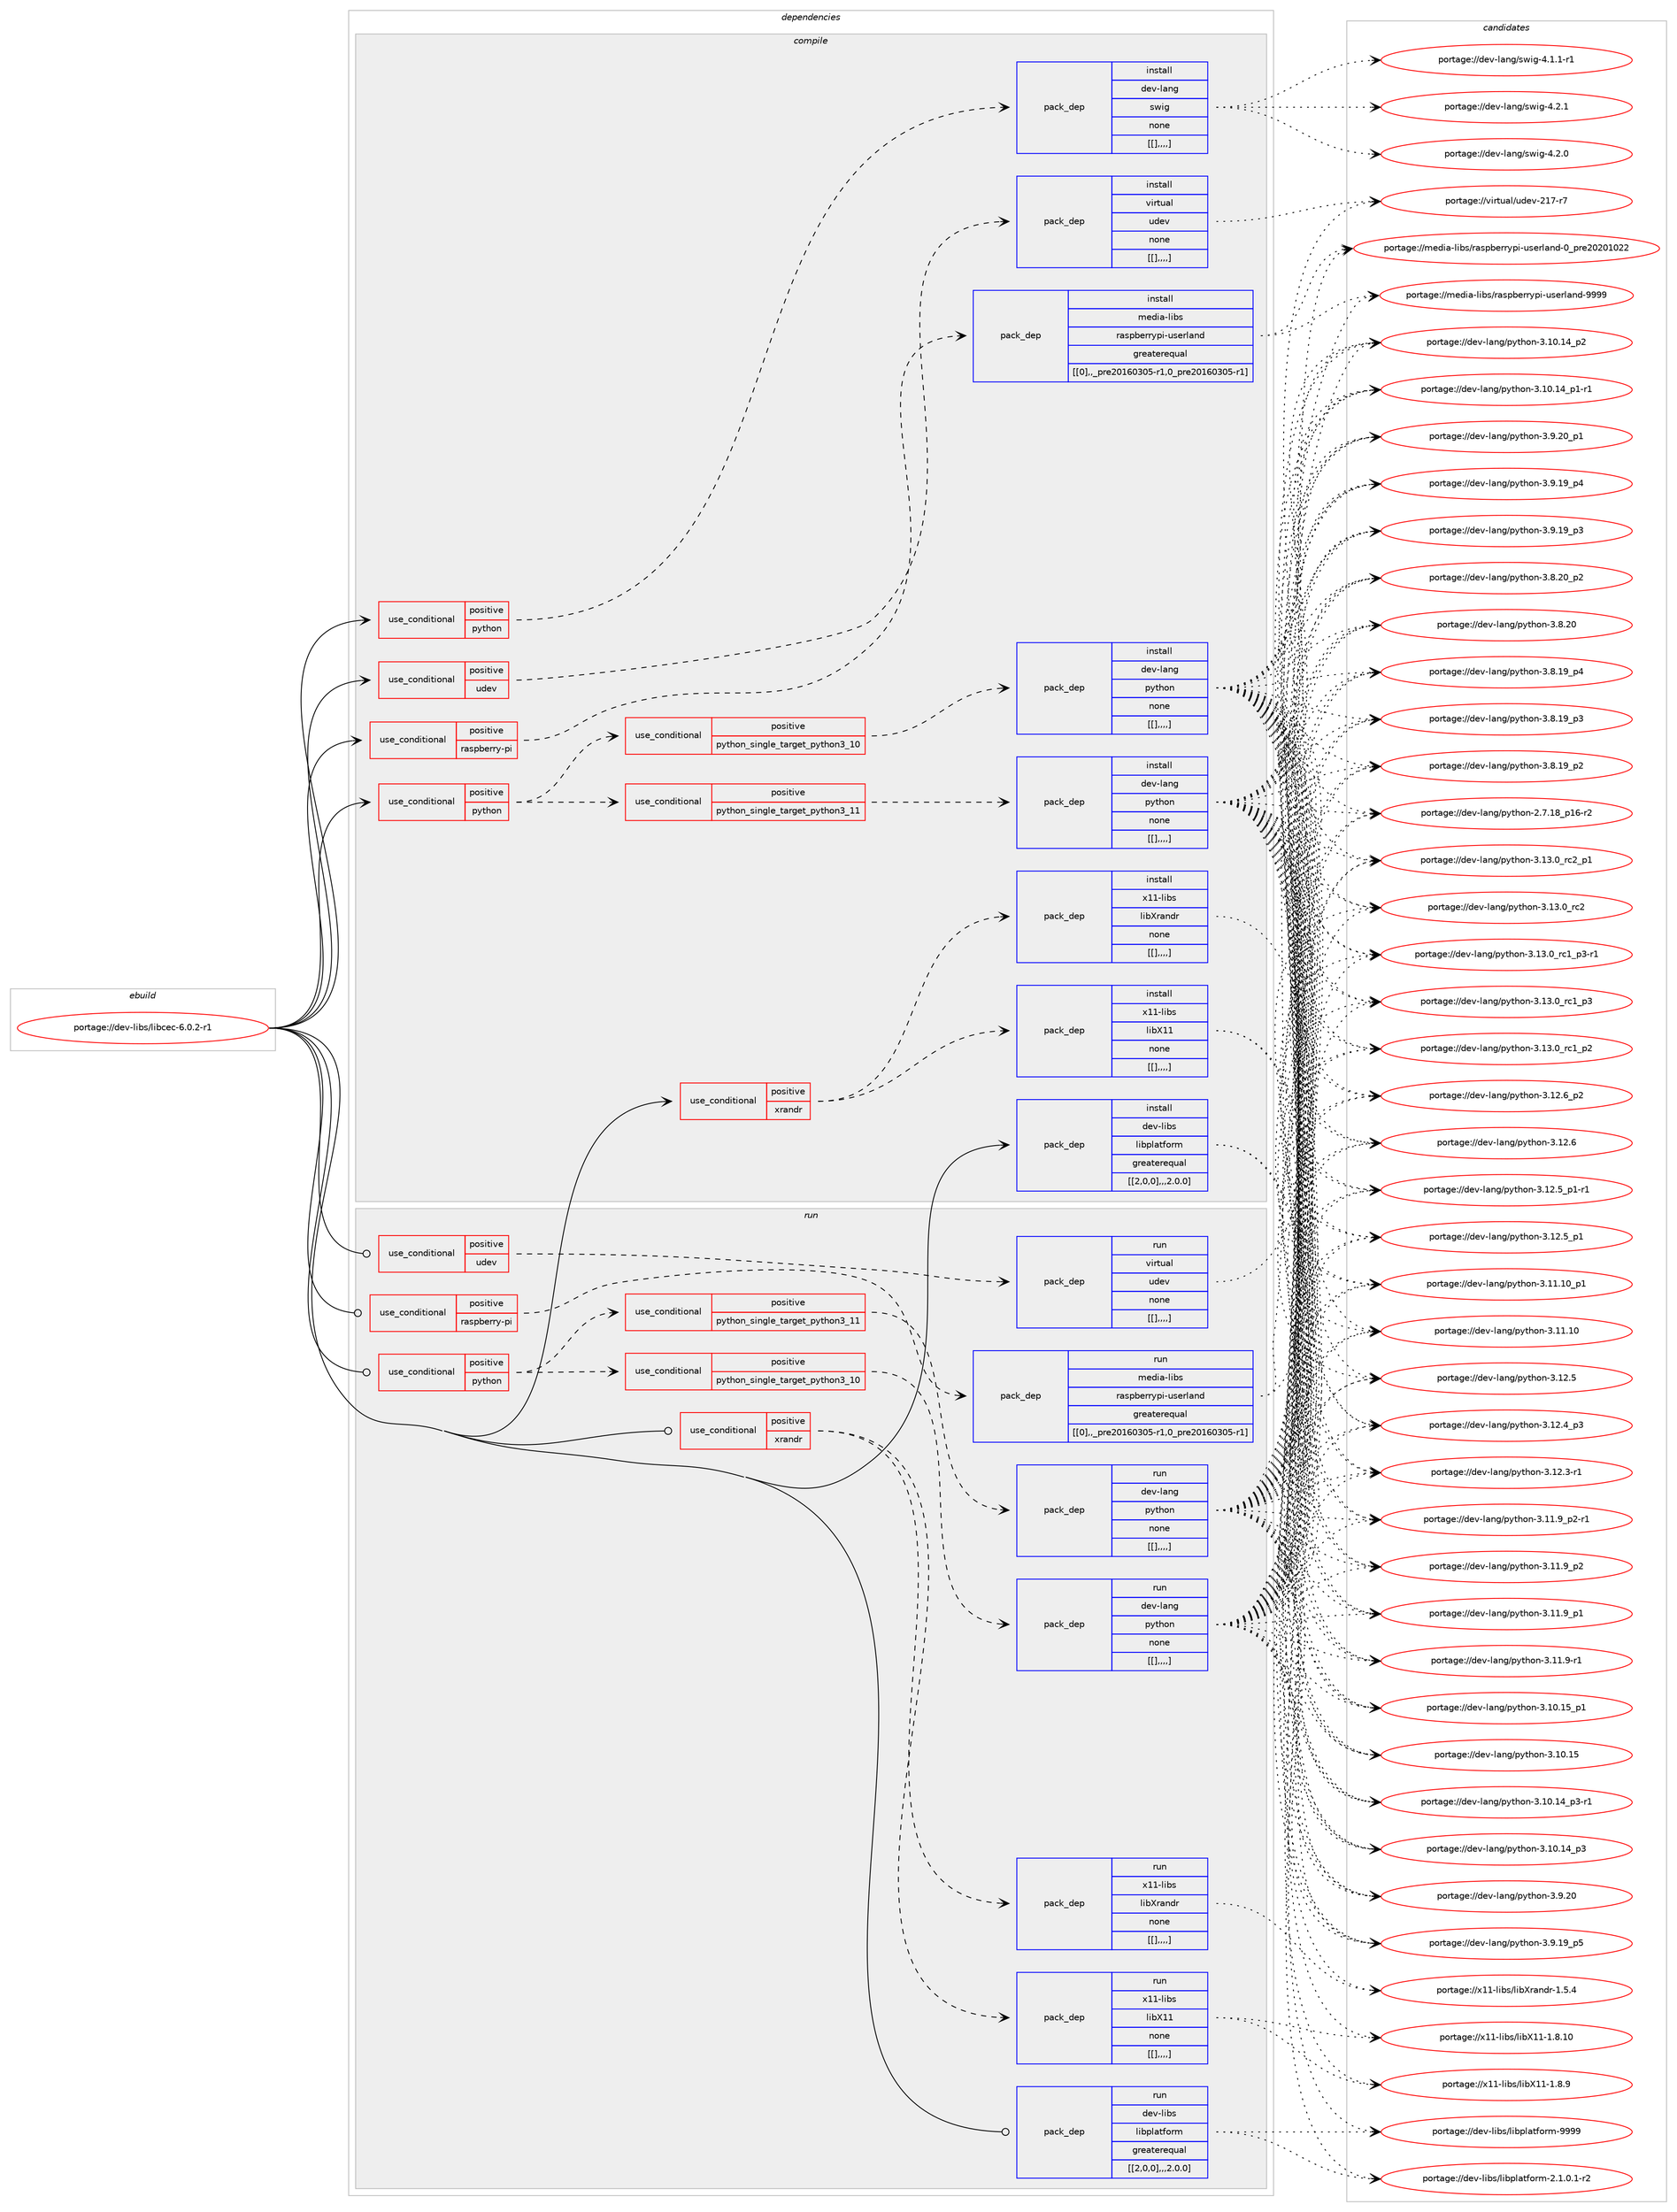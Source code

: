 digraph prolog {

# *************
# Graph options
# *************

newrank=true;
concentrate=true;
compound=true;
graph [rankdir=LR,fontname=Helvetica,fontsize=10,ranksep=1.5];#, ranksep=2.5, nodesep=0.2];
edge  [arrowhead=vee];
node  [fontname=Helvetica,fontsize=10];

# **********
# The ebuild
# **********

subgraph cluster_leftcol {
color=gray;
label=<<i>ebuild</i>>;
id [label="portage://dev-libs/libcec-6.0.2-r1", color=red, width=4, href="../dev-libs/libcec-6.0.2-r1.svg"];
}

# ****************
# The dependencies
# ****************

subgraph cluster_midcol {
color=gray;
label=<<i>dependencies</i>>;
subgraph cluster_compile {
fillcolor="#eeeeee";
style=filled;
label=<<i>compile</i>>;
subgraph cond27446 {
dependency110714 [label=<<TABLE BORDER="0" CELLBORDER="1" CELLSPACING="0" CELLPADDING="4"><TR><TD ROWSPAN="3" CELLPADDING="10">use_conditional</TD></TR><TR><TD>positive</TD></TR><TR><TD>python</TD></TR></TABLE>>, shape=none, color=red];
subgraph cond27447 {
dependency110715 [label=<<TABLE BORDER="0" CELLBORDER="1" CELLSPACING="0" CELLPADDING="4"><TR><TD ROWSPAN="3" CELLPADDING="10">use_conditional</TD></TR><TR><TD>positive</TD></TR><TR><TD>python_single_target_python3_10</TD></TR></TABLE>>, shape=none, color=red];
subgraph pack82116 {
dependency110716 [label=<<TABLE BORDER="0" CELLBORDER="1" CELLSPACING="0" CELLPADDING="4" WIDTH="220"><TR><TD ROWSPAN="6" CELLPADDING="30">pack_dep</TD></TR><TR><TD WIDTH="110">install</TD></TR><TR><TD>dev-lang</TD></TR><TR><TD>python</TD></TR><TR><TD>none</TD></TR><TR><TD>[[],,,,]</TD></TR></TABLE>>, shape=none, color=blue];
}
dependency110715:e -> dependency110716:w [weight=20,style="dashed",arrowhead="vee"];
}
dependency110714:e -> dependency110715:w [weight=20,style="dashed",arrowhead="vee"];
subgraph cond27448 {
dependency110717 [label=<<TABLE BORDER="0" CELLBORDER="1" CELLSPACING="0" CELLPADDING="4"><TR><TD ROWSPAN="3" CELLPADDING="10">use_conditional</TD></TR><TR><TD>positive</TD></TR><TR><TD>python_single_target_python3_11</TD></TR></TABLE>>, shape=none, color=red];
subgraph pack82117 {
dependency110718 [label=<<TABLE BORDER="0" CELLBORDER="1" CELLSPACING="0" CELLPADDING="4" WIDTH="220"><TR><TD ROWSPAN="6" CELLPADDING="30">pack_dep</TD></TR><TR><TD WIDTH="110">install</TD></TR><TR><TD>dev-lang</TD></TR><TR><TD>python</TD></TR><TR><TD>none</TD></TR><TR><TD>[[],,,,]</TD></TR></TABLE>>, shape=none, color=blue];
}
dependency110717:e -> dependency110718:w [weight=20,style="dashed",arrowhead="vee"];
}
dependency110714:e -> dependency110717:w [weight=20,style="dashed",arrowhead="vee"];
}
id:e -> dependency110714:w [weight=20,style="solid",arrowhead="vee"];
subgraph cond27449 {
dependency110719 [label=<<TABLE BORDER="0" CELLBORDER="1" CELLSPACING="0" CELLPADDING="4"><TR><TD ROWSPAN="3" CELLPADDING="10">use_conditional</TD></TR><TR><TD>positive</TD></TR><TR><TD>python</TD></TR></TABLE>>, shape=none, color=red];
subgraph pack82118 {
dependency110720 [label=<<TABLE BORDER="0" CELLBORDER="1" CELLSPACING="0" CELLPADDING="4" WIDTH="220"><TR><TD ROWSPAN="6" CELLPADDING="30">pack_dep</TD></TR><TR><TD WIDTH="110">install</TD></TR><TR><TD>dev-lang</TD></TR><TR><TD>swig</TD></TR><TR><TD>none</TD></TR><TR><TD>[[],,,,]</TD></TR></TABLE>>, shape=none, color=blue];
}
dependency110719:e -> dependency110720:w [weight=20,style="dashed",arrowhead="vee"];
}
id:e -> dependency110719:w [weight=20,style="solid",arrowhead="vee"];
subgraph cond27450 {
dependency110721 [label=<<TABLE BORDER="0" CELLBORDER="1" CELLSPACING="0" CELLPADDING="4"><TR><TD ROWSPAN="3" CELLPADDING="10">use_conditional</TD></TR><TR><TD>positive</TD></TR><TR><TD>raspberry-pi</TD></TR></TABLE>>, shape=none, color=red];
subgraph pack82119 {
dependency110722 [label=<<TABLE BORDER="0" CELLBORDER="1" CELLSPACING="0" CELLPADDING="4" WIDTH="220"><TR><TD ROWSPAN="6" CELLPADDING="30">pack_dep</TD></TR><TR><TD WIDTH="110">install</TD></TR><TR><TD>media-libs</TD></TR><TR><TD>raspberrypi-userland</TD></TR><TR><TD>greaterequal</TD></TR><TR><TD>[[0],,_pre20160305-r1,0_pre20160305-r1]</TD></TR></TABLE>>, shape=none, color=blue];
}
dependency110721:e -> dependency110722:w [weight=20,style="dashed",arrowhead="vee"];
}
id:e -> dependency110721:w [weight=20,style="solid",arrowhead="vee"];
subgraph cond27451 {
dependency110723 [label=<<TABLE BORDER="0" CELLBORDER="1" CELLSPACING="0" CELLPADDING="4"><TR><TD ROWSPAN="3" CELLPADDING="10">use_conditional</TD></TR><TR><TD>positive</TD></TR><TR><TD>udev</TD></TR></TABLE>>, shape=none, color=red];
subgraph pack82120 {
dependency110724 [label=<<TABLE BORDER="0" CELLBORDER="1" CELLSPACING="0" CELLPADDING="4" WIDTH="220"><TR><TD ROWSPAN="6" CELLPADDING="30">pack_dep</TD></TR><TR><TD WIDTH="110">install</TD></TR><TR><TD>virtual</TD></TR><TR><TD>udev</TD></TR><TR><TD>none</TD></TR><TR><TD>[[],,,,]</TD></TR></TABLE>>, shape=none, color=blue];
}
dependency110723:e -> dependency110724:w [weight=20,style="dashed",arrowhead="vee"];
}
id:e -> dependency110723:w [weight=20,style="solid",arrowhead="vee"];
subgraph cond27452 {
dependency110725 [label=<<TABLE BORDER="0" CELLBORDER="1" CELLSPACING="0" CELLPADDING="4"><TR><TD ROWSPAN="3" CELLPADDING="10">use_conditional</TD></TR><TR><TD>positive</TD></TR><TR><TD>xrandr</TD></TR></TABLE>>, shape=none, color=red];
subgraph pack82121 {
dependency110726 [label=<<TABLE BORDER="0" CELLBORDER="1" CELLSPACING="0" CELLPADDING="4" WIDTH="220"><TR><TD ROWSPAN="6" CELLPADDING="30">pack_dep</TD></TR><TR><TD WIDTH="110">install</TD></TR><TR><TD>x11-libs</TD></TR><TR><TD>libX11</TD></TR><TR><TD>none</TD></TR><TR><TD>[[],,,,]</TD></TR></TABLE>>, shape=none, color=blue];
}
dependency110725:e -> dependency110726:w [weight=20,style="dashed",arrowhead="vee"];
subgraph pack82122 {
dependency110727 [label=<<TABLE BORDER="0" CELLBORDER="1" CELLSPACING="0" CELLPADDING="4" WIDTH="220"><TR><TD ROWSPAN="6" CELLPADDING="30">pack_dep</TD></TR><TR><TD WIDTH="110">install</TD></TR><TR><TD>x11-libs</TD></TR><TR><TD>libXrandr</TD></TR><TR><TD>none</TD></TR><TR><TD>[[],,,,]</TD></TR></TABLE>>, shape=none, color=blue];
}
dependency110725:e -> dependency110727:w [weight=20,style="dashed",arrowhead="vee"];
}
id:e -> dependency110725:w [weight=20,style="solid",arrowhead="vee"];
subgraph pack82123 {
dependency110728 [label=<<TABLE BORDER="0" CELLBORDER="1" CELLSPACING="0" CELLPADDING="4" WIDTH="220"><TR><TD ROWSPAN="6" CELLPADDING="30">pack_dep</TD></TR><TR><TD WIDTH="110">install</TD></TR><TR><TD>dev-libs</TD></TR><TR><TD>libplatform</TD></TR><TR><TD>greaterequal</TD></TR><TR><TD>[[2,0,0],,,2.0.0]</TD></TR></TABLE>>, shape=none, color=blue];
}
id:e -> dependency110728:w [weight=20,style="solid",arrowhead="vee"];
}
subgraph cluster_compileandrun {
fillcolor="#eeeeee";
style=filled;
label=<<i>compile and run</i>>;
}
subgraph cluster_run {
fillcolor="#eeeeee";
style=filled;
label=<<i>run</i>>;
subgraph cond27453 {
dependency110729 [label=<<TABLE BORDER="0" CELLBORDER="1" CELLSPACING="0" CELLPADDING="4"><TR><TD ROWSPAN="3" CELLPADDING="10">use_conditional</TD></TR><TR><TD>positive</TD></TR><TR><TD>python</TD></TR></TABLE>>, shape=none, color=red];
subgraph cond27454 {
dependency110730 [label=<<TABLE BORDER="0" CELLBORDER="1" CELLSPACING="0" CELLPADDING="4"><TR><TD ROWSPAN="3" CELLPADDING="10">use_conditional</TD></TR><TR><TD>positive</TD></TR><TR><TD>python_single_target_python3_10</TD></TR></TABLE>>, shape=none, color=red];
subgraph pack82124 {
dependency110731 [label=<<TABLE BORDER="0" CELLBORDER="1" CELLSPACING="0" CELLPADDING="4" WIDTH="220"><TR><TD ROWSPAN="6" CELLPADDING="30">pack_dep</TD></TR><TR><TD WIDTH="110">run</TD></TR><TR><TD>dev-lang</TD></TR><TR><TD>python</TD></TR><TR><TD>none</TD></TR><TR><TD>[[],,,,]</TD></TR></TABLE>>, shape=none, color=blue];
}
dependency110730:e -> dependency110731:w [weight=20,style="dashed",arrowhead="vee"];
}
dependency110729:e -> dependency110730:w [weight=20,style="dashed",arrowhead="vee"];
subgraph cond27455 {
dependency110732 [label=<<TABLE BORDER="0" CELLBORDER="1" CELLSPACING="0" CELLPADDING="4"><TR><TD ROWSPAN="3" CELLPADDING="10">use_conditional</TD></TR><TR><TD>positive</TD></TR><TR><TD>python_single_target_python3_11</TD></TR></TABLE>>, shape=none, color=red];
subgraph pack82125 {
dependency110733 [label=<<TABLE BORDER="0" CELLBORDER="1" CELLSPACING="0" CELLPADDING="4" WIDTH="220"><TR><TD ROWSPAN="6" CELLPADDING="30">pack_dep</TD></TR><TR><TD WIDTH="110">run</TD></TR><TR><TD>dev-lang</TD></TR><TR><TD>python</TD></TR><TR><TD>none</TD></TR><TR><TD>[[],,,,]</TD></TR></TABLE>>, shape=none, color=blue];
}
dependency110732:e -> dependency110733:w [weight=20,style="dashed",arrowhead="vee"];
}
dependency110729:e -> dependency110732:w [weight=20,style="dashed",arrowhead="vee"];
}
id:e -> dependency110729:w [weight=20,style="solid",arrowhead="odot"];
subgraph cond27456 {
dependency110734 [label=<<TABLE BORDER="0" CELLBORDER="1" CELLSPACING="0" CELLPADDING="4"><TR><TD ROWSPAN="3" CELLPADDING="10">use_conditional</TD></TR><TR><TD>positive</TD></TR><TR><TD>raspberry-pi</TD></TR></TABLE>>, shape=none, color=red];
subgraph pack82126 {
dependency110735 [label=<<TABLE BORDER="0" CELLBORDER="1" CELLSPACING="0" CELLPADDING="4" WIDTH="220"><TR><TD ROWSPAN="6" CELLPADDING="30">pack_dep</TD></TR><TR><TD WIDTH="110">run</TD></TR><TR><TD>media-libs</TD></TR><TR><TD>raspberrypi-userland</TD></TR><TR><TD>greaterequal</TD></TR><TR><TD>[[0],,_pre20160305-r1,0_pre20160305-r1]</TD></TR></TABLE>>, shape=none, color=blue];
}
dependency110734:e -> dependency110735:w [weight=20,style="dashed",arrowhead="vee"];
}
id:e -> dependency110734:w [weight=20,style="solid",arrowhead="odot"];
subgraph cond27457 {
dependency110736 [label=<<TABLE BORDER="0" CELLBORDER="1" CELLSPACING="0" CELLPADDING="4"><TR><TD ROWSPAN="3" CELLPADDING="10">use_conditional</TD></TR><TR><TD>positive</TD></TR><TR><TD>udev</TD></TR></TABLE>>, shape=none, color=red];
subgraph pack82127 {
dependency110737 [label=<<TABLE BORDER="0" CELLBORDER="1" CELLSPACING="0" CELLPADDING="4" WIDTH="220"><TR><TD ROWSPAN="6" CELLPADDING="30">pack_dep</TD></TR><TR><TD WIDTH="110">run</TD></TR><TR><TD>virtual</TD></TR><TR><TD>udev</TD></TR><TR><TD>none</TD></TR><TR><TD>[[],,,,]</TD></TR></TABLE>>, shape=none, color=blue];
}
dependency110736:e -> dependency110737:w [weight=20,style="dashed",arrowhead="vee"];
}
id:e -> dependency110736:w [weight=20,style="solid",arrowhead="odot"];
subgraph cond27458 {
dependency110738 [label=<<TABLE BORDER="0" CELLBORDER="1" CELLSPACING="0" CELLPADDING="4"><TR><TD ROWSPAN="3" CELLPADDING="10">use_conditional</TD></TR><TR><TD>positive</TD></TR><TR><TD>xrandr</TD></TR></TABLE>>, shape=none, color=red];
subgraph pack82128 {
dependency110739 [label=<<TABLE BORDER="0" CELLBORDER="1" CELLSPACING="0" CELLPADDING="4" WIDTH="220"><TR><TD ROWSPAN="6" CELLPADDING="30">pack_dep</TD></TR><TR><TD WIDTH="110">run</TD></TR><TR><TD>x11-libs</TD></TR><TR><TD>libX11</TD></TR><TR><TD>none</TD></TR><TR><TD>[[],,,,]</TD></TR></TABLE>>, shape=none, color=blue];
}
dependency110738:e -> dependency110739:w [weight=20,style="dashed",arrowhead="vee"];
subgraph pack82129 {
dependency110740 [label=<<TABLE BORDER="0" CELLBORDER="1" CELLSPACING="0" CELLPADDING="4" WIDTH="220"><TR><TD ROWSPAN="6" CELLPADDING="30">pack_dep</TD></TR><TR><TD WIDTH="110">run</TD></TR><TR><TD>x11-libs</TD></TR><TR><TD>libXrandr</TD></TR><TR><TD>none</TD></TR><TR><TD>[[],,,,]</TD></TR></TABLE>>, shape=none, color=blue];
}
dependency110738:e -> dependency110740:w [weight=20,style="dashed",arrowhead="vee"];
}
id:e -> dependency110738:w [weight=20,style="solid",arrowhead="odot"];
subgraph pack82130 {
dependency110741 [label=<<TABLE BORDER="0" CELLBORDER="1" CELLSPACING="0" CELLPADDING="4" WIDTH="220"><TR><TD ROWSPAN="6" CELLPADDING="30">pack_dep</TD></TR><TR><TD WIDTH="110">run</TD></TR><TR><TD>dev-libs</TD></TR><TR><TD>libplatform</TD></TR><TR><TD>greaterequal</TD></TR><TR><TD>[[2,0,0],,,2.0.0]</TD></TR></TABLE>>, shape=none, color=blue];
}
id:e -> dependency110741:w [weight=20,style="solid",arrowhead="odot"];
}
}

# **************
# The candidates
# **************

subgraph cluster_choices {
rank=same;
color=gray;
label=<<i>candidates</i>>;

subgraph choice82116 {
color=black;
nodesep=1;
choice100101118451089711010347112121116104111110455146495146489511499509511249 [label="portage://dev-lang/python-3.13.0_rc2_p1", color=red, width=4,href="../dev-lang/python-3.13.0_rc2_p1.svg"];
choice10010111845108971101034711212111610411111045514649514648951149950 [label="portage://dev-lang/python-3.13.0_rc2", color=red, width=4,href="../dev-lang/python-3.13.0_rc2.svg"];
choice1001011184510897110103471121211161041111104551464951464895114994995112514511449 [label="portage://dev-lang/python-3.13.0_rc1_p3-r1", color=red, width=4,href="../dev-lang/python-3.13.0_rc1_p3-r1.svg"];
choice100101118451089711010347112121116104111110455146495146489511499499511251 [label="portage://dev-lang/python-3.13.0_rc1_p3", color=red, width=4,href="../dev-lang/python-3.13.0_rc1_p3.svg"];
choice100101118451089711010347112121116104111110455146495146489511499499511250 [label="portage://dev-lang/python-3.13.0_rc1_p2", color=red, width=4,href="../dev-lang/python-3.13.0_rc1_p2.svg"];
choice100101118451089711010347112121116104111110455146495046549511250 [label="portage://dev-lang/python-3.12.6_p2", color=red, width=4,href="../dev-lang/python-3.12.6_p2.svg"];
choice10010111845108971101034711212111610411111045514649504654 [label="portage://dev-lang/python-3.12.6", color=red, width=4,href="../dev-lang/python-3.12.6.svg"];
choice1001011184510897110103471121211161041111104551464950465395112494511449 [label="portage://dev-lang/python-3.12.5_p1-r1", color=red, width=4,href="../dev-lang/python-3.12.5_p1-r1.svg"];
choice100101118451089711010347112121116104111110455146495046539511249 [label="portage://dev-lang/python-3.12.5_p1", color=red, width=4,href="../dev-lang/python-3.12.5_p1.svg"];
choice10010111845108971101034711212111610411111045514649504653 [label="portage://dev-lang/python-3.12.5", color=red, width=4,href="../dev-lang/python-3.12.5.svg"];
choice100101118451089711010347112121116104111110455146495046529511251 [label="portage://dev-lang/python-3.12.4_p3", color=red, width=4,href="../dev-lang/python-3.12.4_p3.svg"];
choice100101118451089711010347112121116104111110455146495046514511449 [label="portage://dev-lang/python-3.12.3-r1", color=red, width=4,href="../dev-lang/python-3.12.3-r1.svg"];
choice10010111845108971101034711212111610411111045514649494649489511249 [label="portage://dev-lang/python-3.11.10_p1", color=red, width=4,href="../dev-lang/python-3.11.10_p1.svg"];
choice1001011184510897110103471121211161041111104551464949464948 [label="portage://dev-lang/python-3.11.10", color=red, width=4,href="../dev-lang/python-3.11.10.svg"];
choice1001011184510897110103471121211161041111104551464949465795112504511449 [label="portage://dev-lang/python-3.11.9_p2-r1", color=red, width=4,href="../dev-lang/python-3.11.9_p2-r1.svg"];
choice100101118451089711010347112121116104111110455146494946579511250 [label="portage://dev-lang/python-3.11.9_p2", color=red, width=4,href="../dev-lang/python-3.11.9_p2.svg"];
choice100101118451089711010347112121116104111110455146494946579511249 [label="portage://dev-lang/python-3.11.9_p1", color=red, width=4,href="../dev-lang/python-3.11.9_p1.svg"];
choice100101118451089711010347112121116104111110455146494946574511449 [label="portage://dev-lang/python-3.11.9-r1", color=red, width=4,href="../dev-lang/python-3.11.9-r1.svg"];
choice10010111845108971101034711212111610411111045514649484649539511249 [label="portage://dev-lang/python-3.10.15_p1", color=red, width=4,href="../dev-lang/python-3.10.15_p1.svg"];
choice1001011184510897110103471121211161041111104551464948464953 [label="portage://dev-lang/python-3.10.15", color=red, width=4,href="../dev-lang/python-3.10.15.svg"];
choice100101118451089711010347112121116104111110455146494846495295112514511449 [label="portage://dev-lang/python-3.10.14_p3-r1", color=red, width=4,href="../dev-lang/python-3.10.14_p3-r1.svg"];
choice10010111845108971101034711212111610411111045514649484649529511251 [label="portage://dev-lang/python-3.10.14_p3", color=red, width=4,href="../dev-lang/python-3.10.14_p3.svg"];
choice10010111845108971101034711212111610411111045514649484649529511250 [label="portage://dev-lang/python-3.10.14_p2", color=red, width=4,href="../dev-lang/python-3.10.14_p2.svg"];
choice100101118451089711010347112121116104111110455146494846495295112494511449 [label="portage://dev-lang/python-3.10.14_p1-r1", color=red, width=4,href="../dev-lang/python-3.10.14_p1-r1.svg"];
choice100101118451089711010347112121116104111110455146574650489511249 [label="portage://dev-lang/python-3.9.20_p1", color=red, width=4,href="../dev-lang/python-3.9.20_p1.svg"];
choice10010111845108971101034711212111610411111045514657465048 [label="portage://dev-lang/python-3.9.20", color=red, width=4,href="../dev-lang/python-3.9.20.svg"];
choice100101118451089711010347112121116104111110455146574649579511253 [label="portage://dev-lang/python-3.9.19_p5", color=red, width=4,href="../dev-lang/python-3.9.19_p5.svg"];
choice100101118451089711010347112121116104111110455146574649579511252 [label="portage://dev-lang/python-3.9.19_p4", color=red, width=4,href="../dev-lang/python-3.9.19_p4.svg"];
choice100101118451089711010347112121116104111110455146574649579511251 [label="portage://dev-lang/python-3.9.19_p3", color=red, width=4,href="../dev-lang/python-3.9.19_p3.svg"];
choice100101118451089711010347112121116104111110455146564650489511250 [label="portage://dev-lang/python-3.8.20_p2", color=red, width=4,href="../dev-lang/python-3.8.20_p2.svg"];
choice10010111845108971101034711212111610411111045514656465048 [label="portage://dev-lang/python-3.8.20", color=red, width=4,href="../dev-lang/python-3.8.20.svg"];
choice100101118451089711010347112121116104111110455146564649579511252 [label="portage://dev-lang/python-3.8.19_p4", color=red, width=4,href="../dev-lang/python-3.8.19_p4.svg"];
choice100101118451089711010347112121116104111110455146564649579511251 [label="portage://dev-lang/python-3.8.19_p3", color=red, width=4,href="../dev-lang/python-3.8.19_p3.svg"];
choice100101118451089711010347112121116104111110455146564649579511250 [label="portage://dev-lang/python-3.8.19_p2", color=red, width=4,href="../dev-lang/python-3.8.19_p2.svg"];
choice100101118451089711010347112121116104111110455046554649569511249544511450 [label="portage://dev-lang/python-2.7.18_p16-r2", color=red, width=4,href="../dev-lang/python-2.7.18_p16-r2.svg"];
dependency110716:e -> choice100101118451089711010347112121116104111110455146495146489511499509511249:w [style=dotted,weight="100"];
dependency110716:e -> choice10010111845108971101034711212111610411111045514649514648951149950:w [style=dotted,weight="100"];
dependency110716:e -> choice1001011184510897110103471121211161041111104551464951464895114994995112514511449:w [style=dotted,weight="100"];
dependency110716:e -> choice100101118451089711010347112121116104111110455146495146489511499499511251:w [style=dotted,weight="100"];
dependency110716:e -> choice100101118451089711010347112121116104111110455146495146489511499499511250:w [style=dotted,weight="100"];
dependency110716:e -> choice100101118451089711010347112121116104111110455146495046549511250:w [style=dotted,weight="100"];
dependency110716:e -> choice10010111845108971101034711212111610411111045514649504654:w [style=dotted,weight="100"];
dependency110716:e -> choice1001011184510897110103471121211161041111104551464950465395112494511449:w [style=dotted,weight="100"];
dependency110716:e -> choice100101118451089711010347112121116104111110455146495046539511249:w [style=dotted,weight="100"];
dependency110716:e -> choice10010111845108971101034711212111610411111045514649504653:w [style=dotted,weight="100"];
dependency110716:e -> choice100101118451089711010347112121116104111110455146495046529511251:w [style=dotted,weight="100"];
dependency110716:e -> choice100101118451089711010347112121116104111110455146495046514511449:w [style=dotted,weight="100"];
dependency110716:e -> choice10010111845108971101034711212111610411111045514649494649489511249:w [style=dotted,weight="100"];
dependency110716:e -> choice1001011184510897110103471121211161041111104551464949464948:w [style=dotted,weight="100"];
dependency110716:e -> choice1001011184510897110103471121211161041111104551464949465795112504511449:w [style=dotted,weight="100"];
dependency110716:e -> choice100101118451089711010347112121116104111110455146494946579511250:w [style=dotted,weight="100"];
dependency110716:e -> choice100101118451089711010347112121116104111110455146494946579511249:w [style=dotted,weight="100"];
dependency110716:e -> choice100101118451089711010347112121116104111110455146494946574511449:w [style=dotted,weight="100"];
dependency110716:e -> choice10010111845108971101034711212111610411111045514649484649539511249:w [style=dotted,weight="100"];
dependency110716:e -> choice1001011184510897110103471121211161041111104551464948464953:w [style=dotted,weight="100"];
dependency110716:e -> choice100101118451089711010347112121116104111110455146494846495295112514511449:w [style=dotted,weight="100"];
dependency110716:e -> choice10010111845108971101034711212111610411111045514649484649529511251:w [style=dotted,weight="100"];
dependency110716:e -> choice10010111845108971101034711212111610411111045514649484649529511250:w [style=dotted,weight="100"];
dependency110716:e -> choice100101118451089711010347112121116104111110455146494846495295112494511449:w [style=dotted,weight="100"];
dependency110716:e -> choice100101118451089711010347112121116104111110455146574650489511249:w [style=dotted,weight="100"];
dependency110716:e -> choice10010111845108971101034711212111610411111045514657465048:w [style=dotted,weight="100"];
dependency110716:e -> choice100101118451089711010347112121116104111110455146574649579511253:w [style=dotted,weight="100"];
dependency110716:e -> choice100101118451089711010347112121116104111110455146574649579511252:w [style=dotted,weight="100"];
dependency110716:e -> choice100101118451089711010347112121116104111110455146574649579511251:w [style=dotted,weight="100"];
dependency110716:e -> choice100101118451089711010347112121116104111110455146564650489511250:w [style=dotted,weight="100"];
dependency110716:e -> choice10010111845108971101034711212111610411111045514656465048:w [style=dotted,weight="100"];
dependency110716:e -> choice100101118451089711010347112121116104111110455146564649579511252:w [style=dotted,weight="100"];
dependency110716:e -> choice100101118451089711010347112121116104111110455146564649579511251:w [style=dotted,weight="100"];
dependency110716:e -> choice100101118451089711010347112121116104111110455146564649579511250:w [style=dotted,weight="100"];
dependency110716:e -> choice100101118451089711010347112121116104111110455046554649569511249544511450:w [style=dotted,weight="100"];
}
subgraph choice82117 {
color=black;
nodesep=1;
choice100101118451089711010347112121116104111110455146495146489511499509511249 [label="portage://dev-lang/python-3.13.0_rc2_p1", color=red, width=4,href="../dev-lang/python-3.13.0_rc2_p1.svg"];
choice10010111845108971101034711212111610411111045514649514648951149950 [label="portage://dev-lang/python-3.13.0_rc2", color=red, width=4,href="../dev-lang/python-3.13.0_rc2.svg"];
choice1001011184510897110103471121211161041111104551464951464895114994995112514511449 [label="portage://dev-lang/python-3.13.0_rc1_p3-r1", color=red, width=4,href="../dev-lang/python-3.13.0_rc1_p3-r1.svg"];
choice100101118451089711010347112121116104111110455146495146489511499499511251 [label="portage://dev-lang/python-3.13.0_rc1_p3", color=red, width=4,href="../dev-lang/python-3.13.0_rc1_p3.svg"];
choice100101118451089711010347112121116104111110455146495146489511499499511250 [label="portage://dev-lang/python-3.13.0_rc1_p2", color=red, width=4,href="../dev-lang/python-3.13.0_rc1_p2.svg"];
choice100101118451089711010347112121116104111110455146495046549511250 [label="portage://dev-lang/python-3.12.6_p2", color=red, width=4,href="../dev-lang/python-3.12.6_p2.svg"];
choice10010111845108971101034711212111610411111045514649504654 [label="portage://dev-lang/python-3.12.6", color=red, width=4,href="../dev-lang/python-3.12.6.svg"];
choice1001011184510897110103471121211161041111104551464950465395112494511449 [label="portage://dev-lang/python-3.12.5_p1-r1", color=red, width=4,href="../dev-lang/python-3.12.5_p1-r1.svg"];
choice100101118451089711010347112121116104111110455146495046539511249 [label="portage://dev-lang/python-3.12.5_p1", color=red, width=4,href="../dev-lang/python-3.12.5_p1.svg"];
choice10010111845108971101034711212111610411111045514649504653 [label="portage://dev-lang/python-3.12.5", color=red, width=4,href="../dev-lang/python-3.12.5.svg"];
choice100101118451089711010347112121116104111110455146495046529511251 [label="portage://dev-lang/python-3.12.4_p3", color=red, width=4,href="../dev-lang/python-3.12.4_p3.svg"];
choice100101118451089711010347112121116104111110455146495046514511449 [label="portage://dev-lang/python-3.12.3-r1", color=red, width=4,href="../dev-lang/python-3.12.3-r1.svg"];
choice10010111845108971101034711212111610411111045514649494649489511249 [label="portage://dev-lang/python-3.11.10_p1", color=red, width=4,href="../dev-lang/python-3.11.10_p1.svg"];
choice1001011184510897110103471121211161041111104551464949464948 [label="portage://dev-lang/python-3.11.10", color=red, width=4,href="../dev-lang/python-3.11.10.svg"];
choice1001011184510897110103471121211161041111104551464949465795112504511449 [label="portage://dev-lang/python-3.11.9_p2-r1", color=red, width=4,href="../dev-lang/python-3.11.9_p2-r1.svg"];
choice100101118451089711010347112121116104111110455146494946579511250 [label="portage://dev-lang/python-3.11.9_p2", color=red, width=4,href="../dev-lang/python-3.11.9_p2.svg"];
choice100101118451089711010347112121116104111110455146494946579511249 [label="portage://dev-lang/python-3.11.9_p1", color=red, width=4,href="../dev-lang/python-3.11.9_p1.svg"];
choice100101118451089711010347112121116104111110455146494946574511449 [label="portage://dev-lang/python-3.11.9-r1", color=red, width=4,href="../dev-lang/python-3.11.9-r1.svg"];
choice10010111845108971101034711212111610411111045514649484649539511249 [label="portage://dev-lang/python-3.10.15_p1", color=red, width=4,href="../dev-lang/python-3.10.15_p1.svg"];
choice1001011184510897110103471121211161041111104551464948464953 [label="portage://dev-lang/python-3.10.15", color=red, width=4,href="../dev-lang/python-3.10.15.svg"];
choice100101118451089711010347112121116104111110455146494846495295112514511449 [label="portage://dev-lang/python-3.10.14_p3-r1", color=red, width=4,href="../dev-lang/python-3.10.14_p3-r1.svg"];
choice10010111845108971101034711212111610411111045514649484649529511251 [label="portage://dev-lang/python-3.10.14_p3", color=red, width=4,href="../dev-lang/python-3.10.14_p3.svg"];
choice10010111845108971101034711212111610411111045514649484649529511250 [label="portage://dev-lang/python-3.10.14_p2", color=red, width=4,href="../dev-lang/python-3.10.14_p2.svg"];
choice100101118451089711010347112121116104111110455146494846495295112494511449 [label="portage://dev-lang/python-3.10.14_p1-r1", color=red, width=4,href="../dev-lang/python-3.10.14_p1-r1.svg"];
choice100101118451089711010347112121116104111110455146574650489511249 [label="portage://dev-lang/python-3.9.20_p1", color=red, width=4,href="../dev-lang/python-3.9.20_p1.svg"];
choice10010111845108971101034711212111610411111045514657465048 [label="portage://dev-lang/python-3.9.20", color=red, width=4,href="../dev-lang/python-3.9.20.svg"];
choice100101118451089711010347112121116104111110455146574649579511253 [label="portage://dev-lang/python-3.9.19_p5", color=red, width=4,href="../dev-lang/python-3.9.19_p5.svg"];
choice100101118451089711010347112121116104111110455146574649579511252 [label="portage://dev-lang/python-3.9.19_p4", color=red, width=4,href="../dev-lang/python-3.9.19_p4.svg"];
choice100101118451089711010347112121116104111110455146574649579511251 [label="portage://dev-lang/python-3.9.19_p3", color=red, width=4,href="../dev-lang/python-3.9.19_p3.svg"];
choice100101118451089711010347112121116104111110455146564650489511250 [label="portage://dev-lang/python-3.8.20_p2", color=red, width=4,href="../dev-lang/python-3.8.20_p2.svg"];
choice10010111845108971101034711212111610411111045514656465048 [label="portage://dev-lang/python-3.8.20", color=red, width=4,href="../dev-lang/python-3.8.20.svg"];
choice100101118451089711010347112121116104111110455146564649579511252 [label="portage://dev-lang/python-3.8.19_p4", color=red, width=4,href="../dev-lang/python-3.8.19_p4.svg"];
choice100101118451089711010347112121116104111110455146564649579511251 [label="portage://dev-lang/python-3.8.19_p3", color=red, width=4,href="../dev-lang/python-3.8.19_p3.svg"];
choice100101118451089711010347112121116104111110455146564649579511250 [label="portage://dev-lang/python-3.8.19_p2", color=red, width=4,href="../dev-lang/python-3.8.19_p2.svg"];
choice100101118451089711010347112121116104111110455046554649569511249544511450 [label="portage://dev-lang/python-2.7.18_p16-r2", color=red, width=4,href="../dev-lang/python-2.7.18_p16-r2.svg"];
dependency110718:e -> choice100101118451089711010347112121116104111110455146495146489511499509511249:w [style=dotted,weight="100"];
dependency110718:e -> choice10010111845108971101034711212111610411111045514649514648951149950:w [style=dotted,weight="100"];
dependency110718:e -> choice1001011184510897110103471121211161041111104551464951464895114994995112514511449:w [style=dotted,weight="100"];
dependency110718:e -> choice100101118451089711010347112121116104111110455146495146489511499499511251:w [style=dotted,weight="100"];
dependency110718:e -> choice100101118451089711010347112121116104111110455146495146489511499499511250:w [style=dotted,weight="100"];
dependency110718:e -> choice100101118451089711010347112121116104111110455146495046549511250:w [style=dotted,weight="100"];
dependency110718:e -> choice10010111845108971101034711212111610411111045514649504654:w [style=dotted,weight="100"];
dependency110718:e -> choice1001011184510897110103471121211161041111104551464950465395112494511449:w [style=dotted,weight="100"];
dependency110718:e -> choice100101118451089711010347112121116104111110455146495046539511249:w [style=dotted,weight="100"];
dependency110718:e -> choice10010111845108971101034711212111610411111045514649504653:w [style=dotted,weight="100"];
dependency110718:e -> choice100101118451089711010347112121116104111110455146495046529511251:w [style=dotted,weight="100"];
dependency110718:e -> choice100101118451089711010347112121116104111110455146495046514511449:w [style=dotted,weight="100"];
dependency110718:e -> choice10010111845108971101034711212111610411111045514649494649489511249:w [style=dotted,weight="100"];
dependency110718:e -> choice1001011184510897110103471121211161041111104551464949464948:w [style=dotted,weight="100"];
dependency110718:e -> choice1001011184510897110103471121211161041111104551464949465795112504511449:w [style=dotted,weight="100"];
dependency110718:e -> choice100101118451089711010347112121116104111110455146494946579511250:w [style=dotted,weight="100"];
dependency110718:e -> choice100101118451089711010347112121116104111110455146494946579511249:w [style=dotted,weight="100"];
dependency110718:e -> choice100101118451089711010347112121116104111110455146494946574511449:w [style=dotted,weight="100"];
dependency110718:e -> choice10010111845108971101034711212111610411111045514649484649539511249:w [style=dotted,weight="100"];
dependency110718:e -> choice1001011184510897110103471121211161041111104551464948464953:w [style=dotted,weight="100"];
dependency110718:e -> choice100101118451089711010347112121116104111110455146494846495295112514511449:w [style=dotted,weight="100"];
dependency110718:e -> choice10010111845108971101034711212111610411111045514649484649529511251:w [style=dotted,weight="100"];
dependency110718:e -> choice10010111845108971101034711212111610411111045514649484649529511250:w [style=dotted,weight="100"];
dependency110718:e -> choice100101118451089711010347112121116104111110455146494846495295112494511449:w [style=dotted,weight="100"];
dependency110718:e -> choice100101118451089711010347112121116104111110455146574650489511249:w [style=dotted,weight="100"];
dependency110718:e -> choice10010111845108971101034711212111610411111045514657465048:w [style=dotted,weight="100"];
dependency110718:e -> choice100101118451089711010347112121116104111110455146574649579511253:w [style=dotted,weight="100"];
dependency110718:e -> choice100101118451089711010347112121116104111110455146574649579511252:w [style=dotted,weight="100"];
dependency110718:e -> choice100101118451089711010347112121116104111110455146574649579511251:w [style=dotted,weight="100"];
dependency110718:e -> choice100101118451089711010347112121116104111110455146564650489511250:w [style=dotted,weight="100"];
dependency110718:e -> choice10010111845108971101034711212111610411111045514656465048:w [style=dotted,weight="100"];
dependency110718:e -> choice100101118451089711010347112121116104111110455146564649579511252:w [style=dotted,weight="100"];
dependency110718:e -> choice100101118451089711010347112121116104111110455146564649579511251:w [style=dotted,weight="100"];
dependency110718:e -> choice100101118451089711010347112121116104111110455146564649579511250:w [style=dotted,weight="100"];
dependency110718:e -> choice100101118451089711010347112121116104111110455046554649569511249544511450:w [style=dotted,weight="100"];
}
subgraph choice82118 {
color=black;
nodesep=1;
choice100101118451089711010347115119105103455246504649 [label="portage://dev-lang/swig-4.2.1", color=red, width=4,href="../dev-lang/swig-4.2.1.svg"];
choice100101118451089711010347115119105103455246504648 [label="portage://dev-lang/swig-4.2.0", color=red, width=4,href="../dev-lang/swig-4.2.0.svg"];
choice1001011184510897110103471151191051034552464946494511449 [label="portage://dev-lang/swig-4.1.1-r1", color=red, width=4,href="../dev-lang/swig-4.1.1-r1.svg"];
dependency110720:e -> choice100101118451089711010347115119105103455246504649:w [style=dotted,weight="100"];
dependency110720:e -> choice100101118451089711010347115119105103455246504648:w [style=dotted,weight="100"];
dependency110720:e -> choice1001011184510897110103471151191051034552464946494511449:w [style=dotted,weight="100"];
}
subgraph choice82119 {
color=black;
nodesep=1;
choice10910110010597451081059811547114971151129810111411412111210545117115101114108971101004557575757 [label="portage://media-libs/raspberrypi-userland-9999", color=red, width=4,href="../media-libs/raspberrypi-userland-9999.svg"];
choice10910110010597451081059811547114971151129810111411412111210545117115101114108971101004548951121141015048504849485050 [label="portage://media-libs/raspberrypi-userland-0_pre20201022", color=red, width=4,href="../media-libs/raspberrypi-userland-0_pre20201022.svg"];
dependency110722:e -> choice10910110010597451081059811547114971151129810111411412111210545117115101114108971101004557575757:w [style=dotted,weight="100"];
dependency110722:e -> choice10910110010597451081059811547114971151129810111411412111210545117115101114108971101004548951121141015048504849485050:w [style=dotted,weight="100"];
}
subgraph choice82120 {
color=black;
nodesep=1;
choice1181051141161179710847117100101118455049554511455 [label="portage://virtual/udev-217-r7", color=red, width=4,href="../virtual/udev-217-r7.svg"];
dependency110724:e -> choice1181051141161179710847117100101118455049554511455:w [style=dotted,weight="100"];
}
subgraph choice82121 {
color=black;
nodesep=1;
choice12049494510810598115471081059888494945494656464948 [label="portage://x11-libs/libX11-1.8.10", color=red, width=4,href="../x11-libs/libX11-1.8.10.svg"];
choice120494945108105981154710810598884949454946564657 [label="portage://x11-libs/libX11-1.8.9", color=red, width=4,href="../x11-libs/libX11-1.8.9.svg"];
dependency110726:e -> choice12049494510810598115471081059888494945494656464948:w [style=dotted,weight="100"];
dependency110726:e -> choice120494945108105981154710810598884949454946564657:w [style=dotted,weight="100"];
}
subgraph choice82122 {
color=black;
nodesep=1;
choice1204949451081059811547108105988811497110100114454946534652 [label="portage://x11-libs/libXrandr-1.5.4", color=red, width=4,href="../x11-libs/libXrandr-1.5.4.svg"];
dependency110727:e -> choice1204949451081059811547108105988811497110100114454946534652:w [style=dotted,weight="100"];
}
subgraph choice82123 {
color=black;
nodesep=1;
choice10010111845108105981154710810598112108971161021111141094557575757 [label="portage://dev-libs/libplatform-9999", color=red, width=4,href="../dev-libs/libplatform-9999.svg"];
choice100101118451081059811547108105981121089711610211111410945504649464846494511450 [label="portage://dev-libs/libplatform-2.1.0.1-r2", color=red, width=4,href="../dev-libs/libplatform-2.1.0.1-r2.svg"];
dependency110728:e -> choice10010111845108105981154710810598112108971161021111141094557575757:w [style=dotted,weight="100"];
dependency110728:e -> choice100101118451081059811547108105981121089711610211111410945504649464846494511450:w [style=dotted,weight="100"];
}
subgraph choice82124 {
color=black;
nodesep=1;
choice100101118451089711010347112121116104111110455146495146489511499509511249 [label="portage://dev-lang/python-3.13.0_rc2_p1", color=red, width=4,href="../dev-lang/python-3.13.0_rc2_p1.svg"];
choice10010111845108971101034711212111610411111045514649514648951149950 [label="portage://dev-lang/python-3.13.0_rc2", color=red, width=4,href="../dev-lang/python-3.13.0_rc2.svg"];
choice1001011184510897110103471121211161041111104551464951464895114994995112514511449 [label="portage://dev-lang/python-3.13.0_rc1_p3-r1", color=red, width=4,href="../dev-lang/python-3.13.0_rc1_p3-r1.svg"];
choice100101118451089711010347112121116104111110455146495146489511499499511251 [label="portage://dev-lang/python-3.13.0_rc1_p3", color=red, width=4,href="../dev-lang/python-3.13.0_rc1_p3.svg"];
choice100101118451089711010347112121116104111110455146495146489511499499511250 [label="portage://dev-lang/python-3.13.0_rc1_p2", color=red, width=4,href="../dev-lang/python-3.13.0_rc1_p2.svg"];
choice100101118451089711010347112121116104111110455146495046549511250 [label="portage://dev-lang/python-3.12.6_p2", color=red, width=4,href="../dev-lang/python-3.12.6_p2.svg"];
choice10010111845108971101034711212111610411111045514649504654 [label="portage://dev-lang/python-3.12.6", color=red, width=4,href="../dev-lang/python-3.12.6.svg"];
choice1001011184510897110103471121211161041111104551464950465395112494511449 [label="portage://dev-lang/python-3.12.5_p1-r1", color=red, width=4,href="../dev-lang/python-3.12.5_p1-r1.svg"];
choice100101118451089711010347112121116104111110455146495046539511249 [label="portage://dev-lang/python-3.12.5_p1", color=red, width=4,href="../dev-lang/python-3.12.5_p1.svg"];
choice10010111845108971101034711212111610411111045514649504653 [label="portage://dev-lang/python-3.12.5", color=red, width=4,href="../dev-lang/python-3.12.5.svg"];
choice100101118451089711010347112121116104111110455146495046529511251 [label="portage://dev-lang/python-3.12.4_p3", color=red, width=4,href="../dev-lang/python-3.12.4_p3.svg"];
choice100101118451089711010347112121116104111110455146495046514511449 [label="portage://dev-lang/python-3.12.3-r1", color=red, width=4,href="../dev-lang/python-3.12.3-r1.svg"];
choice10010111845108971101034711212111610411111045514649494649489511249 [label="portage://dev-lang/python-3.11.10_p1", color=red, width=4,href="../dev-lang/python-3.11.10_p1.svg"];
choice1001011184510897110103471121211161041111104551464949464948 [label="portage://dev-lang/python-3.11.10", color=red, width=4,href="../dev-lang/python-3.11.10.svg"];
choice1001011184510897110103471121211161041111104551464949465795112504511449 [label="portage://dev-lang/python-3.11.9_p2-r1", color=red, width=4,href="../dev-lang/python-3.11.9_p2-r1.svg"];
choice100101118451089711010347112121116104111110455146494946579511250 [label="portage://dev-lang/python-3.11.9_p2", color=red, width=4,href="../dev-lang/python-3.11.9_p2.svg"];
choice100101118451089711010347112121116104111110455146494946579511249 [label="portage://dev-lang/python-3.11.9_p1", color=red, width=4,href="../dev-lang/python-3.11.9_p1.svg"];
choice100101118451089711010347112121116104111110455146494946574511449 [label="portage://dev-lang/python-3.11.9-r1", color=red, width=4,href="../dev-lang/python-3.11.9-r1.svg"];
choice10010111845108971101034711212111610411111045514649484649539511249 [label="portage://dev-lang/python-3.10.15_p1", color=red, width=4,href="../dev-lang/python-3.10.15_p1.svg"];
choice1001011184510897110103471121211161041111104551464948464953 [label="portage://dev-lang/python-3.10.15", color=red, width=4,href="../dev-lang/python-3.10.15.svg"];
choice100101118451089711010347112121116104111110455146494846495295112514511449 [label="portage://dev-lang/python-3.10.14_p3-r1", color=red, width=4,href="../dev-lang/python-3.10.14_p3-r1.svg"];
choice10010111845108971101034711212111610411111045514649484649529511251 [label="portage://dev-lang/python-3.10.14_p3", color=red, width=4,href="../dev-lang/python-3.10.14_p3.svg"];
choice10010111845108971101034711212111610411111045514649484649529511250 [label="portage://dev-lang/python-3.10.14_p2", color=red, width=4,href="../dev-lang/python-3.10.14_p2.svg"];
choice100101118451089711010347112121116104111110455146494846495295112494511449 [label="portage://dev-lang/python-3.10.14_p1-r1", color=red, width=4,href="../dev-lang/python-3.10.14_p1-r1.svg"];
choice100101118451089711010347112121116104111110455146574650489511249 [label="portage://dev-lang/python-3.9.20_p1", color=red, width=4,href="../dev-lang/python-3.9.20_p1.svg"];
choice10010111845108971101034711212111610411111045514657465048 [label="portage://dev-lang/python-3.9.20", color=red, width=4,href="../dev-lang/python-3.9.20.svg"];
choice100101118451089711010347112121116104111110455146574649579511253 [label="portage://dev-lang/python-3.9.19_p5", color=red, width=4,href="../dev-lang/python-3.9.19_p5.svg"];
choice100101118451089711010347112121116104111110455146574649579511252 [label="portage://dev-lang/python-3.9.19_p4", color=red, width=4,href="../dev-lang/python-3.9.19_p4.svg"];
choice100101118451089711010347112121116104111110455146574649579511251 [label="portage://dev-lang/python-3.9.19_p3", color=red, width=4,href="../dev-lang/python-3.9.19_p3.svg"];
choice100101118451089711010347112121116104111110455146564650489511250 [label="portage://dev-lang/python-3.8.20_p2", color=red, width=4,href="../dev-lang/python-3.8.20_p2.svg"];
choice10010111845108971101034711212111610411111045514656465048 [label="portage://dev-lang/python-3.8.20", color=red, width=4,href="../dev-lang/python-3.8.20.svg"];
choice100101118451089711010347112121116104111110455146564649579511252 [label="portage://dev-lang/python-3.8.19_p4", color=red, width=4,href="../dev-lang/python-3.8.19_p4.svg"];
choice100101118451089711010347112121116104111110455146564649579511251 [label="portage://dev-lang/python-3.8.19_p3", color=red, width=4,href="../dev-lang/python-3.8.19_p3.svg"];
choice100101118451089711010347112121116104111110455146564649579511250 [label="portage://dev-lang/python-3.8.19_p2", color=red, width=4,href="../dev-lang/python-3.8.19_p2.svg"];
choice100101118451089711010347112121116104111110455046554649569511249544511450 [label="portage://dev-lang/python-2.7.18_p16-r2", color=red, width=4,href="../dev-lang/python-2.7.18_p16-r2.svg"];
dependency110731:e -> choice100101118451089711010347112121116104111110455146495146489511499509511249:w [style=dotted,weight="100"];
dependency110731:e -> choice10010111845108971101034711212111610411111045514649514648951149950:w [style=dotted,weight="100"];
dependency110731:e -> choice1001011184510897110103471121211161041111104551464951464895114994995112514511449:w [style=dotted,weight="100"];
dependency110731:e -> choice100101118451089711010347112121116104111110455146495146489511499499511251:w [style=dotted,weight="100"];
dependency110731:e -> choice100101118451089711010347112121116104111110455146495146489511499499511250:w [style=dotted,weight="100"];
dependency110731:e -> choice100101118451089711010347112121116104111110455146495046549511250:w [style=dotted,weight="100"];
dependency110731:e -> choice10010111845108971101034711212111610411111045514649504654:w [style=dotted,weight="100"];
dependency110731:e -> choice1001011184510897110103471121211161041111104551464950465395112494511449:w [style=dotted,weight="100"];
dependency110731:e -> choice100101118451089711010347112121116104111110455146495046539511249:w [style=dotted,weight="100"];
dependency110731:e -> choice10010111845108971101034711212111610411111045514649504653:w [style=dotted,weight="100"];
dependency110731:e -> choice100101118451089711010347112121116104111110455146495046529511251:w [style=dotted,weight="100"];
dependency110731:e -> choice100101118451089711010347112121116104111110455146495046514511449:w [style=dotted,weight="100"];
dependency110731:e -> choice10010111845108971101034711212111610411111045514649494649489511249:w [style=dotted,weight="100"];
dependency110731:e -> choice1001011184510897110103471121211161041111104551464949464948:w [style=dotted,weight="100"];
dependency110731:e -> choice1001011184510897110103471121211161041111104551464949465795112504511449:w [style=dotted,weight="100"];
dependency110731:e -> choice100101118451089711010347112121116104111110455146494946579511250:w [style=dotted,weight="100"];
dependency110731:e -> choice100101118451089711010347112121116104111110455146494946579511249:w [style=dotted,weight="100"];
dependency110731:e -> choice100101118451089711010347112121116104111110455146494946574511449:w [style=dotted,weight="100"];
dependency110731:e -> choice10010111845108971101034711212111610411111045514649484649539511249:w [style=dotted,weight="100"];
dependency110731:e -> choice1001011184510897110103471121211161041111104551464948464953:w [style=dotted,weight="100"];
dependency110731:e -> choice100101118451089711010347112121116104111110455146494846495295112514511449:w [style=dotted,weight="100"];
dependency110731:e -> choice10010111845108971101034711212111610411111045514649484649529511251:w [style=dotted,weight="100"];
dependency110731:e -> choice10010111845108971101034711212111610411111045514649484649529511250:w [style=dotted,weight="100"];
dependency110731:e -> choice100101118451089711010347112121116104111110455146494846495295112494511449:w [style=dotted,weight="100"];
dependency110731:e -> choice100101118451089711010347112121116104111110455146574650489511249:w [style=dotted,weight="100"];
dependency110731:e -> choice10010111845108971101034711212111610411111045514657465048:w [style=dotted,weight="100"];
dependency110731:e -> choice100101118451089711010347112121116104111110455146574649579511253:w [style=dotted,weight="100"];
dependency110731:e -> choice100101118451089711010347112121116104111110455146574649579511252:w [style=dotted,weight="100"];
dependency110731:e -> choice100101118451089711010347112121116104111110455146574649579511251:w [style=dotted,weight="100"];
dependency110731:e -> choice100101118451089711010347112121116104111110455146564650489511250:w [style=dotted,weight="100"];
dependency110731:e -> choice10010111845108971101034711212111610411111045514656465048:w [style=dotted,weight="100"];
dependency110731:e -> choice100101118451089711010347112121116104111110455146564649579511252:w [style=dotted,weight="100"];
dependency110731:e -> choice100101118451089711010347112121116104111110455146564649579511251:w [style=dotted,weight="100"];
dependency110731:e -> choice100101118451089711010347112121116104111110455146564649579511250:w [style=dotted,weight="100"];
dependency110731:e -> choice100101118451089711010347112121116104111110455046554649569511249544511450:w [style=dotted,weight="100"];
}
subgraph choice82125 {
color=black;
nodesep=1;
choice100101118451089711010347112121116104111110455146495146489511499509511249 [label="portage://dev-lang/python-3.13.0_rc2_p1", color=red, width=4,href="../dev-lang/python-3.13.0_rc2_p1.svg"];
choice10010111845108971101034711212111610411111045514649514648951149950 [label="portage://dev-lang/python-3.13.0_rc2", color=red, width=4,href="../dev-lang/python-3.13.0_rc2.svg"];
choice1001011184510897110103471121211161041111104551464951464895114994995112514511449 [label="portage://dev-lang/python-3.13.0_rc1_p3-r1", color=red, width=4,href="../dev-lang/python-3.13.0_rc1_p3-r1.svg"];
choice100101118451089711010347112121116104111110455146495146489511499499511251 [label="portage://dev-lang/python-3.13.0_rc1_p3", color=red, width=4,href="../dev-lang/python-3.13.0_rc1_p3.svg"];
choice100101118451089711010347112121116104111110455146495146489511499499511250 [label="portage://dev-lang/python-3.13.0_rc1_p2", color=red, width=4,href="../dev-lang/python-3.13.0_rc1_p2.svg"];
choice100101118451089711010347112121116104111110455146495046549511250 [label="portage://dev-lang/python-3.12.6_p2", color=red, width=4,href="../dev-lang/python-3.12.6_p2.svg"];
choice10010111845108971101034711212111610411111045514649504654 [label="portage://dev-lang/python-3.12.6", color=red, width=4,href="../dev-lang/python-3.12.6.svg"];
choice1001011184510897110103471121211161041111104551464950465395112494511449 [label="portage://dev-lang/python-3.12.5_p1-r1", color=red, width=4,href="../dev-lang/python-3.12.5_p1-r1.svg"];
choice100101118451089711010347112121116104111110455146495046539511249 [label="portage://dev-lang/python-3.12.5_p1", color=red, width=4,href="../dev-lang/python-3.12.5_p1.svg"];
choice10010111845108971101034711212111610411111045514649504653 [label="portage://dev-lang/python-3.12.5", color=red, width=4,href="../dev-lang/python-3.12.5.svg"];
choice100101118451089711010347112121116104111110455146495046529511251 [label="portage://dev-lang/python-3.12.4_p3", color=red, width=4,href="../dev-lang/python-3.12.4_p3.svg"];
choice100101118451089711010347112121116104111110455146495046514511449 [label="portage://dev-lang/python-3.12.3-r1", color=red, width=4,href="../dev-lang/python-3.12.3-r1.svg"];
choice10010111845108971101034711212111610411111045514649494649489511249 [label="portage://dev-lang/python-3.11.10_p1", color=red, width=4,href="../dev-lang/python-3.11.10_p1.svg"];
choice1001011184510897110103471121211161041111104551464949464948 [label="portage://dev-lang/python-3.11.10", color=red, width=4,href="../dev-lang/python-3.11.10.svg"];
choice1001011184510897110103471121211161041111104551464949465795112504511449 [label="portage://dev-lang/python-3.11.9_p2-r1", color=red, width=4,href="../dev-lang/python-3.11.9_p2-r1.svg"];
choice100101118451089711010347112121116104111110455146494946579511250 [label="portage://dev-lang/python-3.11.9_p2", color=red, width=4,href="../dev-lang/python-3.11.9_p2.svg"];
choice100101118451089711010347112121116104111110455146494946579511249 [label="portage://dev-lang/python-3.11.9_p1", color=red, width=4,href="../dev-lang/python-3.11.9_p1.svg"];
choice100101118451089711010347112121116104111110455146494946574511449 [label="portage://dev-lang/python-3.11.9-r1", color=red, width=4,href="../dev-lang/python-3.11.9-r1.svg"];
choice10010111845108971101034711212111610411111045514649484649539511249 [label="portage://dev-lang/python-3.10.15_p1", color=red, width=4,href="../dev-lang/python-3.10.15_p1.svg"];
choice1001011184510897110103471121211161041111104551464948464953 [label="portage://dev-lang/python-3.10.15", color=red, width=4,href="../dev-lang/python-3.10.15.svg"];
choice100101118451089711010347112121116104111110455146494846495295112514511449 [label="portage://dev-lang/python-3.10.14_p3-r1", color=red, width=4,href="../dev-lang/python-3.10.14_p3-r1.svg"];
choice10010111845108971101034711212111610411111045514649484649529511251 [label="portage://dev-lang/python-3.10.14_p3", color=red, width=4,href="../dev-lang/python-3.10.14_p3.svg"];
choice10010111845108971101034711212111610411111045514649484649529511250 [label="portage://dev-lang/python-3.10.14_p2", color=red, width=4,href="../dev-lang/python-3.10.14_p2.svg"];
choice100101118451089711010347112121116104111110455146494846495295112494511449 [label="portage://dev-lang/python-3.10.14_p1-r1", color=red, width=4,href="../dev-lang/python-3.10.14_p1-r1.svg"];
choice100101118451089711010347112121116104111110455146574650489511249 [label="portage://dev-lang/python-3.9.20_p1", color=red, width=4,href="../dev-lang/python-3.9.20_p1.svg"];
choice10010111845108971101034711212111610411111045514657465048 [label="portage://dev-lang/python-3.9.20", color=red, width=4,href="../dev-lang/python-3.9.20.svg"];
choice100101118451089711010347112121116104111110455146574649579511253 [label="portage://dev-lang/python-3.9.19_p5", color=red, width=4,href="../dev-lang/python-3.9.19_p5.svg"];
choice100101118451089711010347112121116104111110455146574649579511252 [label="portage://dev-lang/python-3.9.19_p4", color=red, width=4,href="../dev-lang/python-3.9.19_p4.svg"];
choice100101118451089711010347112121116104111110455146574649579511251 [label="portage://dev-lang/python-3.9.19_p3", color=red, width=4,href="../dev-lang/python-3.9.19_p3.svg"];
choice100101118451089711010347112121116104111110455146564650489511250 [label="portage://dev-lang/python-3.8.20_p2", color=red, width=4,href="../dev-lang/python-3.8.20_p2.svg"];
choice10010111845108971101034711212111610411111045514656465048 [label="portage://dev-lang/python-3.8.20", color=red, width=4,href="../dev-lang/python-3.8.20.svg"];
choice100101118451089711010347112121116104111110455146564649579511252 [label="portage://dev-lang/python-3.8.19_p4", color=red, width=4,href="../dev-lang/python-3.8.19_p4.svg"];
choice100101118451089711010347112121116104111110455146564649579511251 [label="portage://dev-lang/python-3.8.19_p3", color=red, width=4,href="../dev-lang/python-3.8.19_p3.svg"];
choice100101118451089711010347112121116104111110455146564649579511250 [label="portage://dev-lang/python-3.8.19_p2", color=red, width=4,href="../dev-lang/python-3.8.19_p2.svg"];
choice100101118451089711010347112121116104111110455046554649569511249544511450 [label="portage://dev-lang/python-2.7.18_p16-r2", color=red, width=4,href="../dev-lang/python-2.7.18_p16-r2.svg"];
dependency110733:e -> choice100101118451089711010347112121116104111110455146495146489511499509511249:w [style=dotted,weight="100"];
dependency110733:e -> choice10010111845108971101034711212111610411111045514649514648951149950:w [style=dotted,weight="100"];
dependency110733:e -> choice1001011184510897110103471121211161041111104551464951464895114994995112514511449:w [style=dotted,weight="100"];
dependency110733:e -> choice100101118451089711010347112121116104111110455146495146489511499499511251:w [style=dotted,weight="100"];
dependency110733:e -> choice100101118451089711010347112121116104111110455146495146489511499499511250:w [style=dotted,weight="100"];
dependency110733:e -> choice100101118451089711010347112121116104111110455146495046549511250:w [style=dotted,weight="100"];
dependency110733:e -> choice10010111845108971101034711212111610411111045514649504654:w [style=dotted,weight="100"];
dependency110733:e -> choice1001011184510897110103471121211161041111104551464950465395112494511449:w [style=dotted,weight="100"];
dependency110733:e -> choice100101118451089711010347112121116104111110455146495046539511249:w [style=dotted,weight="100"];
dependency110733:e -> choice10010111845108971101034711212111610411111045514649504653:w [style=dotted,weight="100"];
dependency110733:e -> choice100101118451089711010347112121116104111110455146495046529511251:w [style=dotted,weight="100"];
dependency110733:e -> choice100101118451089711010347112121116104111110455146495046514511449:w [style=dotted,weight="100"];
dependency110733:e -> choice10010111845108971101034711212111610411111045514649494649489511249:w [style=dotted,weight="100"];
dependency110733:e -> choice1001011184510897110103471121211161041111104551464949464948:w [style=dotted,weight="100"];
dependency110733:e -> choice1001011184510897110103471121211161041111104551464949465795112504511449:w [style=dotted,weight="100"];
dependency110733:e -> choice100101118451089711010347112121116104111110455146494946579511250:w [style=dotted,weight="100"];
dependency110733:e -> choice100101118451089711010347112121116104111110455146494946579511249:w [style=dotted,weight="100"];
dependency110733:e -> choice100101118451089711010347112121116104111110455146494946574511449:w [style=dotted,weight="100"];
dependency110733:e -> choice10010111845108971101034711212111610411111045514649484649539511249:w [style=dotted,weight="100"];
dependency110733:e -> choice1001011184510897110103471121211161041111104551464948464953:w [style=dotted,weight="100"];
dependency110733:e -> choice100101118451089711010347112121116104111110455146494846495295112514511449:w [style=dotted,weight="100"];
dependency110733:e -> choice10010111845108971101034711212111610411111045514649484649529511251:w [style=dotted,weight="100"];
dependency110733:e -> choice10010111845108971101034711212111610411111045514649484649529511250:w [style=dotted,weight="100"];
dependency110733:e -> choice100101118451089711010347112121116104111110455146494846495295112494511449:w [style=dotted,weight="100"];
dependency110733:e -> choice100101118451089711010347112121116104111110455146574650489511249:w [style=dotted,weight="100"];
dependency110733:e -> choice10010111845108971101034711212111610411111045514657465048:w [style=dotted,weight="100"];
dependency110733:e -> choice100101118451089711010347112121116104111110455146574649579511253:w [style=dotted,weight="100"];
dependency110733:e -> choice100101118451089711010347112121116104111110455146574649579511252:w [style=dotted,weight="100"];
dependency110733:e -> choice100101118451089711010347112121116104111110455146574649579511251:w [style=dotted,weight="100"];
dependency110733:e -> choice100101118451089711010347112121116104111110455146564650489511250:w [style=dotted,weight="100"];
dependency110733:e -> choice10010111845108971101034711212111610411111045514656465048:w [style=dotted,weight="100"];
dependency110733:e -> choice100101118451089711010347112121116104111110455146564649579511252:w [style=dotted,weight="100"];
dependency110733:e -> choice100101118451089711010347112121116104111110455146564649579511251:w [style=dotted,weight="100"];
dependency110733:e -> choice100101118451089711010347112121116104111110455146564649579511250:w [style=dotted,weight="100"];
dependency110733:e -> choice100101118451089711010347112121116104111110455046554649569511249544511450:w [style=dotted,weight="100"];
}
subgraph choice82126 {
color=black;
nodesep=1;
choice10910110010597451081059811547114971151129810111411412111210545117115101114108971101004557575757 [label="portage://media-libs/raspberrypi-userland-9999", color=red, width=4,href="../media-libs/raspberrypi-userland-9999.svg"];
choice10910110010597451081059811547114971151129810111411412111210545117115101114108971101004548951121141015048504849485050 [label="portage://media-libs/raspberrypi-userland-0_pre20201022", color=red, width=4,href="../media-libs/raspberrypi-userland-0_pre20201022.svg"];
dependency110735:e -> choice10910110010597451081059811547114971151129810111411412111210545117115101114108971101004557575757:w [style=dotted,weight="100"];
dependency110735:e -> choice10910110010597451081059811547114971151129810111411412111210545117115101114108971101004548951121141015048504849485050:w [style=dotted,weight="100"];
}
subgraph choice82127 {
color=black;
nodesep=1;
choice1181051141161179710847117100101118455049554511455 [label="portage://virtual/udev-217-r7", color=red, width=4,href="../virtual/udev-217-r7.svg"];
dependency110737:e -> choice1181051141161179710847117100101118455049554511455:w [style=dotted,weight="100"];
}
subgraph choice82128 {
color=black;
nodesep=1;
choice12049494510810598115471081059888494945494656464948 [label="portage://x11-libs/libX11-1.8.10", color=red, width=4,href="../x11-libs/libX11-1.8.10.svg"];
choice120494945108105981154710810598884949454946564657 [label="portage://x11-libs/libX11-1.8.9", color=red, width=4,href="../x11-libs/libX11-1.8.9.svg"];
dependency110739:e -> choice12049494510810598115471081059888494945494656464948:w [style=dotted,weight="100"];
dependency110739:e -> choice120494945108105981154710810598884949454946564657:w [style=dotted,weight="100"];
}
subgraph choice82129 {
color=black;
nodesep=1;
choice1204949451081059811547108105988811497110100114454946534652 [label="portage://x11-libs/libXrandr-1.5.4", color=red, width=4,href="../x11-libs/libXrandr-1.5.4.svg"];
dependency110740:e -> choice1204949451081059811547108105988811497110100114454946534652:w [style=dotted,weight="100"];
}
subgraph choice82130 {
color=black;
nodesep=1;
choice10010111845108105981154710810598112108971161021111141094557575757 [label="portage://dev-libs/libplatform-9999", color=red, width=4,href="../dev-libs/libplatform-9999.svg"];
choice100101118451081059811547108105981121089711610211111410945504649464846494511450 [label="portage://dev-libs/libplatform-2.1.0.1-r2", color=red, width=4,href="../dev-libs/libplatform-2.1.0.1-r2.svg"];
dependency110741:e -> choice10010111845108105981154710810598112108971161021111141094557575757:w [style=dotted,weight="100"];
dependency110741:e -> choice100101118451081059811547108105981121089711610211111410945504649464846494511450:w [style=dotted,weight="100"];
}
}

}
